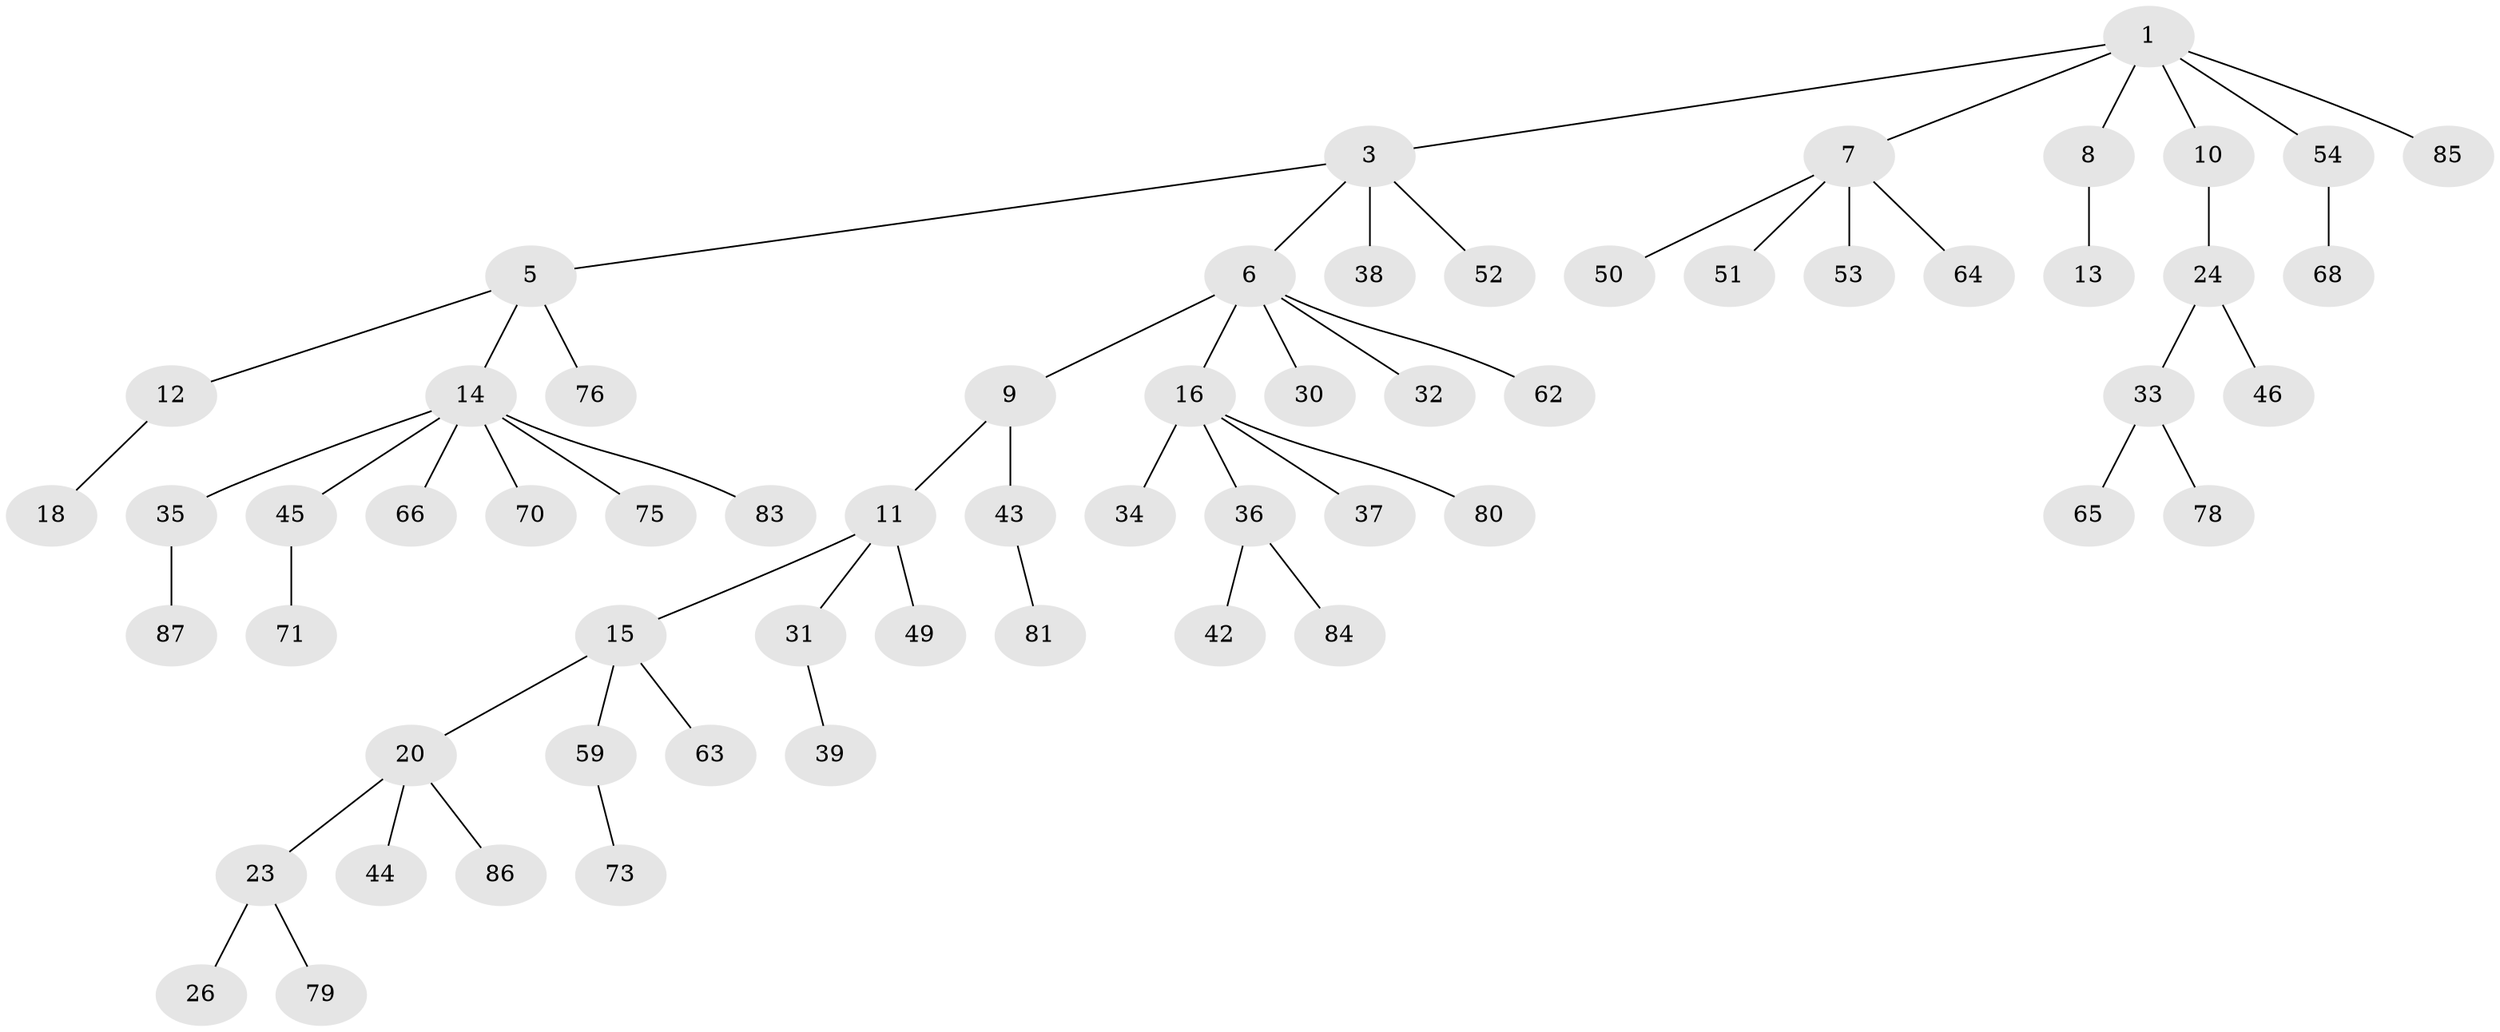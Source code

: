 // original degree distribution, {3: 0.14942528735632185, 5: 0.05747126436781609, 4: 0.05747126436781609, 6: 0.011494252873563218, 2: 0.21839080459770116, 1: 0.5057471264367817}
// Generated by graph-tools (version 1.1) at 2025/11/02/27/25 16:11:26]
// undirected, 61 vertices, 60 edges
graph export_dot {
graph [start="1"]
  node [color=gray90,style=filled];
  1 [super="+2"];
  3 [super="+4"];
  5 [super="+22"];
  6;
  7 [super="+19"];
  8 [super="+47"];
  9 [super="+61"];
  10 [super="+57"];
  11 [super="+17"];
  12;
  13 [super="+55"];
  14 [super="+28"];
  15 [super="+27"];
  16 [super="+41"];
  18 [super="+40"];
  20 [super="+21"];
  23 [super="+29"];
  24 [super="+25"];
  26;
  30 [super="+60"];
  31 [super="+56"];
  32;
  33 [super="+58"];
  34;
  35 [super="+82"];
  36 [super="+67"];
  37 [super="+48"];
  38;
  39;
  42;
  43 [super="+72"];
  44;
  45;
  46;
  49;
  50;
  51 [super="+77"];
  52;
  53;
  54 [super="+69"];
  59;
  62;
  63;
  64;
  65;
  66;
  68;
  70;
  71 [super="+74"];
  73;
  75;
  76;
  78;
  79;
  80;
  81;
  83;
  84;
  85;
  86;
  87;
  1 -- 10;
  1 -- 54;
  1 -- 3;
  1 -- 85;
  1 -- 7;
  1 -- 8;
  3 -- 5;
  3 -- 52;
  3 -- 38;
  3 -- 6;
  5 -- 12;
  5 -- 14;
  5 -- 76;
  6 -- 9;
  6 -- 16;
  6 -- 30;
  6 -- 32;
  6 -- 62;
  7 -- 50;
  7 -- 53;
  7 -- 64;
  7 -- 51;
  8 -- 13;
  9 -- 11;
  9 -- 43;
  10 -- 24;
  11 -- 15;
  11 -- 49;
  11 -- 31;
  12 -- 18;
  14 -- 70;
  14 -- 75;
  14 -- 83;
  14 -- 66;
  14 -- 35;
  14 -- 45;
  15 -- 20;
  15 -- 59;
  15 -- 63;
  16 -- 34;
  16 -- 36;
  16 -- 37;
  16 -- 80;
  20 -- 23;
  20 -- 86;
  20 -- 44;
  23 -- 26;
  23 -- 79;
  24 -- 33;
  24 -- 46;
  31 -- 39;
  33 -- 78;
  33 -- 65;
  35 -- 87;
  36 -- 42;
  36 -- 84;
  43 -- 81;
  45 -- 71;
  54 -- 68;
  59 -- 73;
}
